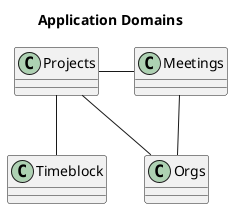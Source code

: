 

@startuml

title Application Domains

Projects -- Orgs
Meetings -- Orgs
Projects - Meetings
Projects -- Timeblock

@enduml

@startuml 
Title Project Management

Context : UserId
Context : TransactionId
Context : MeetingId

package external {
    Timeblock : Id
    Meeting : Id
    User : Id
}

MeetingDelta --* Meeting
Project --* ActionItem : Parent
Project *- User : Owner
Project *-- MeetingDelta
ActionItem *- User: Doer
ActionItem *-* ActionItem 
Project *-* User : Stakeholer
Project *-* User : Involved

ActionItem *-- Meeting : Discuss
ActionItem *-- Meeting : Follow up
ActionItem *- User : PointOfContact

ActionItem -- Timeblock

Project : External Ticket
Project : Title
Project : Justification
Project : Description
Project : Status
Project : Rank
Project : State
Project : -- Time stamps --
Project : LastProgress
Project : NextUpdate
Project : TotalTime [aggregated]
Project : -- Related --
Project : Meetings [MeetingDelta]
Project : NextSteps
Project : PreviousActions
Project : Deliverables
Project : -- Calculated --
Project : HasExpectingTasks
Project : HasUnscheduledMeetingItems
Project : HasScheduledMeetingItems
Project : HasQuickTasks
Project : HasHoldTasks

ActionItem : Type [Expecting, AgendaItem, etc.]
ActionItem : Title
ActionItem : ProjectId
ActionItem : Timespent
ActionItem : HoldUntil Date
ActionItem : -- Time stamps --
ActionItem : Created Date
ActionItem : Planned Date
ActionItem : Due Date
ActionItem : Completed Date
ActionItem : -- Related -- 
ActionItem : MeetingOfOrigin
ActionItem : MeetingToResolve
ActionItem : PointOfContact
ActionItem : Pomodoros
ActionItem : Linked ActionItems
ActionItem : Doer
ActionItem : Timeblock
ActionItem : -- Calculated --
ActionItem : timeblock total

MeetingDelta : MeetingNotes

@enduml



@startuml
title Meeting Domain

Context : UserId
Context : MeetingId
Context : TransactionId

package external {
    User : Id
}

Topic --* Meeting 

Meeting -* User
Meeting --* AgendaItem

AgendaItem *- User

Meeting : Topic

Topic : Description

Meeting : DateTime
Meeting : Attendees
Meeting : AgendaItems
Meeting : Duration
Meeting : Sections [semicolon separated list]

AgendaItem : Title
AgendaItem : Description
AgendaItem : Section [New/old business]
AgendaItem : Submitter

@enduml


@startuml
title Timeblock Domain

Timeblock --* Pomodoro

Timeblock : Id
Timeblock : Title

Pomodoro : Id
Pomodoro : Planned
Pomodoro : Actual
Pomodoro : DateTime
Pomodoro : ElapsedTime
Pomodoro : State

@enduml


@startuml
title Org Domain

Context : UserId
Context : MeetingId

package external {
    Topic : Id
    User : Id
}

Bubble -- Topic : Meetings\nfor Bubble

Bubble *--* User : Members
Role <|-- Bubble
Role *--* User

Bubble --* Bubble
Bubble --* Role

Bubble : Name 
Bubble : ParentBubble
Bubble : -- Related --
Bubble : Roles
Bubble : Sub-Bubbles

Role : Title
Role : Description
Role : Responsibilities
Role : Accountabilities

@enduml



@startuml
title Project States
partition Review {
    :Review Expecting;
    :Review Holds;
    :Review InProgress;
    :Prioritize InProgress;
}
partition Scheduling {
    :Review meetings to schedule;
    :Review and group quick tasks;
    :Read email and update 'expecting';
    :Work quick tasks;
}
partition Working {
    repeat
    :Grab top priority item;
    :Work top priority item;
    repeat while (more time & more work)
}
@enduml

@startuml
title Thing
@enduml










